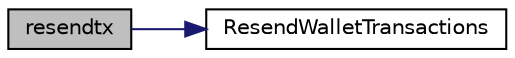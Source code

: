 digraph "resendtx"
{
  edge [fontname="Helvetica",fontsize="10",labelfontname="Helvetica",labelfontsize="10"];
  node [fontname="Helvetica",fontsize="10",shape=record];
  rankdir="LR";
  Node759 [label="resendtx",height=0.2,width=0.4,color="black", fillcolor="grey75", style="filled", fontcolor="black"];
  Node759 -> Node760 [color="midnightblue",fontsize="10",style="solid",fontname="Helvetica"];
  Node760 [label="ResendWalletTransactions",height=0.2,width=0.4,color="black", fillcolor="white", style="filled",URL="$main_8cpp.html#ac15123f662a13528a4ef95ddbd952bee",tooltip="Ask wallets to resend their transactions. "];
}
